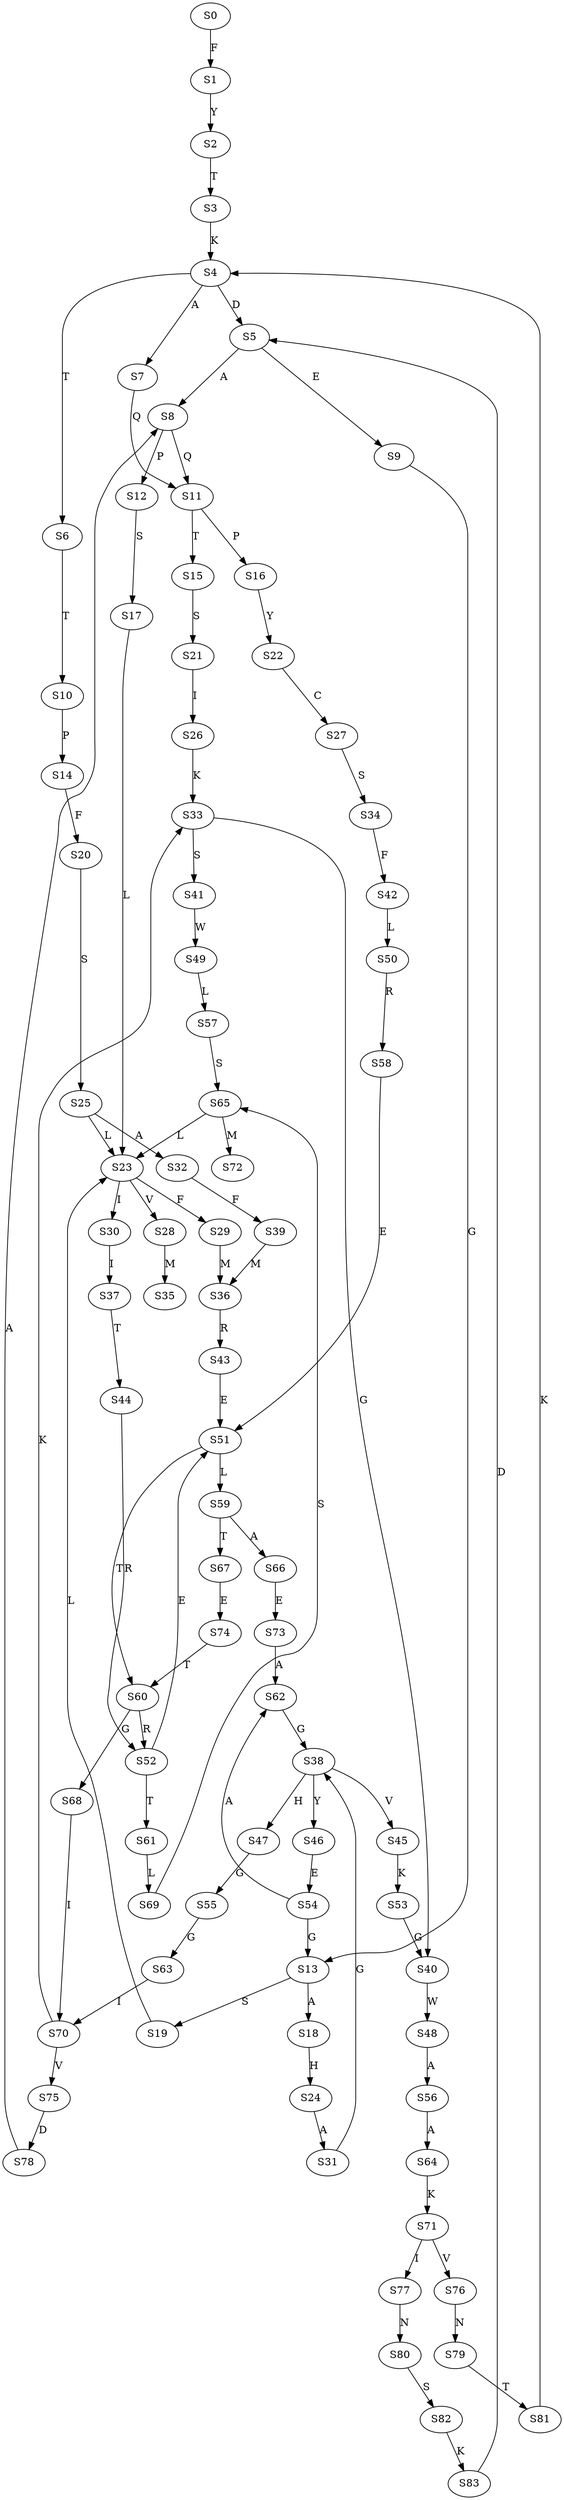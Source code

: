 strict digraph  {
	S0 -> S1 [ label = F ];
	S1 -> S2 [ label = Y ];
	S2 -> S3 [ label = T ];
	S3 -> S4 [ label = K ];
	S4 -> S5 [ label = D ];
	S4 -> S6 [ label = T ];
	S4 -> S7 [ label = A ];
	S5 -> S8 [ label = A ];
	S5 -> S9 [ label = E ];
	S6 -> S10 [ label = T ];
	S7 -> S11 [ label = Q ];
	S8 -> S12 [ label = P ];
	S8 -> S11 [ label = Q ];
	S9 -> S13 [ label = G ];
	S10 -> S14 [ label = P ];
	S11 -> S15 [ label = T ];
	S11 -> S16 [ label = P ];
	S12 -> S17 [ label = S ];
	S13 -> S18 [ label = A ];
	S13 -> S19 [ label = S ];
	S14 -> S20 [ label = F ];
	S15 -> S21 [ label = S ];
	S16 -> S22 [ label = Y ];
	S17 -> S23 [ label = L ];
	S18 -> S24 [ label = H ];
	S19 -> S23 [ label = L ];
	S20 -> S25 [ label = S ];
	S21 -> S26 [ label = I ];
	S22 -> S27 [ label = C ];
	S23 -> S28 [ label = V ];
	S23 -> S29 [ label = F ];
	S23 -> S30 [ label = I ];
	S24 -> S31 [ label = A ];
	S25 -> S23 [ label = L ];
	S25 -> S32 [ label = A ];
	S26 -> S33 [ label = K ];
	S27 -> S34 [ label = S ];
	S28 -> S35 [ label = M ];
	S29 -> S36 [ label = M ];
	S30 -> S37 [ label = I ];
	S31 -> S38 [ label = G ];
	S32 -> S39 [ label = F ];
	S33 -> S40 [ label = G ];
	S33 -> S41 [ label = S ];
	S34 -> S42 [ label = F ];
	S36 -> S43 [ label = R ];
	S37 -> S44 [ label = T ];
	S38 -> S45 [ label = V ];
	S38 -> S46 [ label = Y ];
	S38 -> S47 [ label = H ];
	S39 -> S36 [ label = M ];
	S40 -> S48 [ label = W ];
	S41 -> S49 [ label = W ];
	S42 -> S50 [ label = L ];
	S43 -> S51 [ label = E ];
	S44 -> S52 [ label = R ];
	S45 -> S53 [ label = K ];
	S46 -> S54 [ label = E ];
	S47 -> S55 [ label = G ];
	S48 -> S56 [ label = A ];
	S49 -> S57 [ label = L ];
	S50 -> S58 [ label = R ];
	S51 -> S59 [ label = L ];
	S51 -> S60 [ label = T ];
	S52 -> S61 [ label = T ];
	S52 -> S51 [ label = E ];
	S53 -> S40 [ label = G ];
	S54 -> S13 [ label = G ];
	S54 -> S62 [ label = A ];
	S55 -> S63 [ label = G ];
	S56 -> S64 [ label = A ];
	S57 -> S65 [ label = S ];
	S58 -> S51 [ label = E ];
	S59 -> S66 [ label = A ];
	S59 -> S67 [ label = T ];
	S60 -> S52 [ label = R ];
	S60 -> S68 [ label = G ];
	S61 -> S69 [ label = L ];
	S62 -> S38 [ label = G ];
	S63 -> S70 [ label = I ];
	S64 -> S71 [ label = K ];
	S65 -> S72 [ label = M ];
	S65 -> S23 [ label = L ];
	S66 -> S73 [ label = E ];
	S67 -> S74 [ label = E ];
	S68 -> S70 [ label = I ];
	S69 -> S65 [ label = S ];
	S70 -> S33 [ label = K ];
	S70 -> S75 [ label = V ];
	S71 -> S76 [ label = V ];
	S71 -> S77 [ label = I ];
	S73 -> S62 [ label = A ];
	S74 -> S60 [ label = T ];
	S75 -> S78 [ label = D ];
	S76 -> S79 [ label = N ];
	S77 -> S80 [ label = N ];
	S78 -> S8 [ label = A ];
	S79 -> S81 [ label = T ];
	S80 -> S82 [ label = S ];
	S81 -> S4 [ label = K ];
	S82 -> S83 [ label = K ];
	S83 -> S5 [ label = D ];
}
